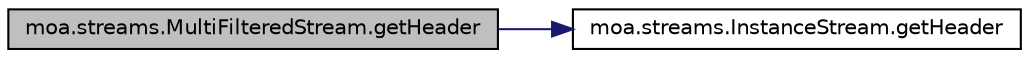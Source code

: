 digraph G
{
  edge [fontname="Helvetica",fontsize="10",labelfontname="Helvetica",labelfontsize="10"];
  node [fontname="Helvetica",fontsize="10",shape=record];
  rankdir=LR;
  Node1 [label="moa.streams.MultiFilteredStream.getHeader",height=0.2,width=0.4,color="black", fillcolor="grey75", style="filled" fontcolor="black"];
  Node1 -> Node2 [color="midnightblue",fontsize="10",style="solid",fontname="Helvetica"];
  Node2 [label="moa.streams.InstanceStream.getHeader",height=0.2,width=0.4,color="black", fillcolor="white", style="filled",URL="$interfacemoa_1_1streams_1_1InstanceStream.html#aa03e43cb5cd8b893392b23ec77e2ca04",tooltip="Gets the header of this stream."];
}
